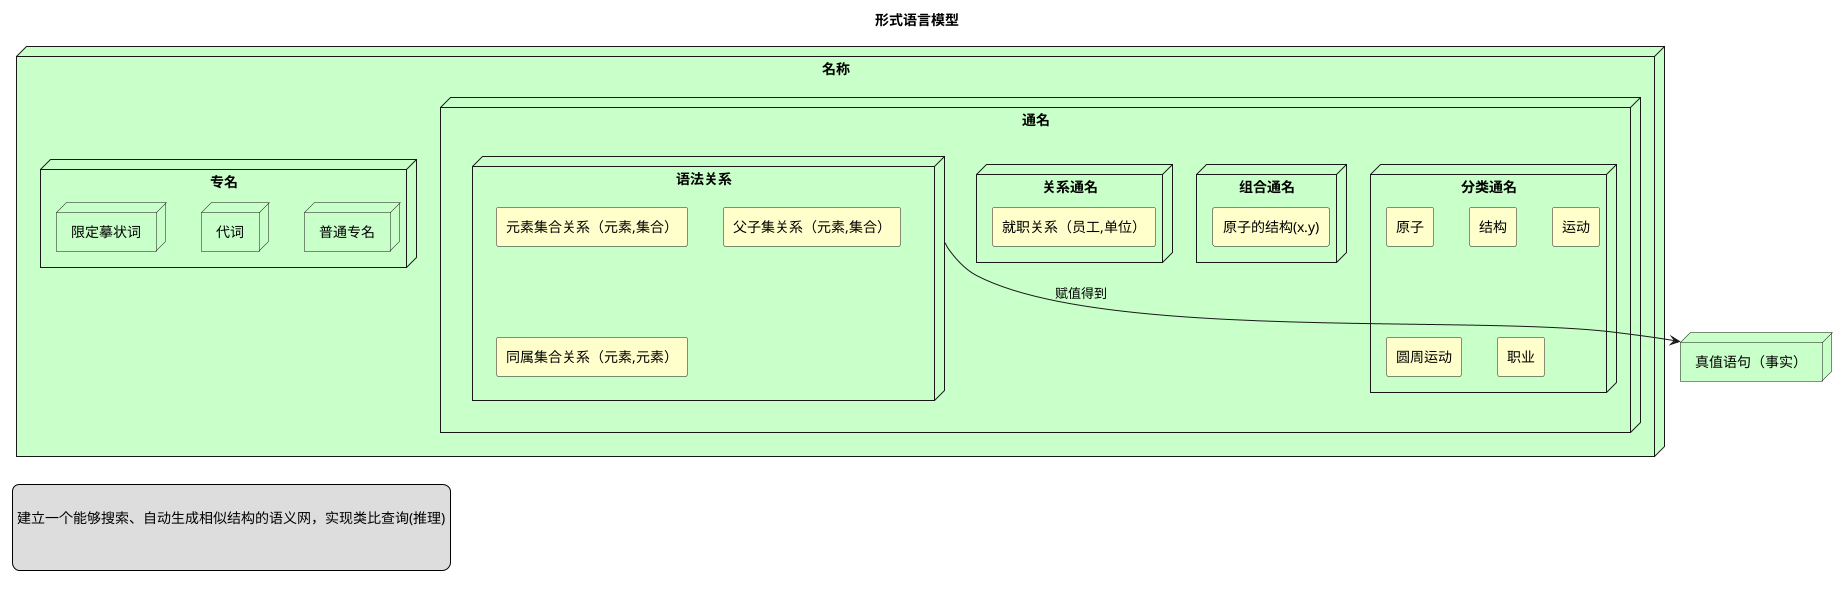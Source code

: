 @startuml

sprite $bProcess jar:archimate/business-process
sprite $aService jar:archimate/application-service
sprite $aComponent jar:archimate/application-component
sprite $bEvent jar:archimate/business-event
sprite $aEquipment jar:archimate/physical-equipment

title 形式语言模型

node  "名称" #TECHNOLOGY{

    node  "通名" #TECHNOLOGY{

        node  "分类通名" as 分类通名 #TECHNOLOGY{
            archimate #Business "原子"
            archimate #Business "结构"
            archimate #Business "运动"
            archimate #Business "圆周运动"
            archimate #Business "职业"
        }

        node  "组合通名" as 组合通名  #TECHNOLOGY{
            archimate #Business "原子的结构(x.y)"
        }

        node  "关系通名" as 关系通名 #TECHNOLOGY{
            archimate #Business "就职关系（员工,单位）"
        }

        node  "语法关系" as 语法关系 #TECHNOLOGY{
            archimate #Business "元素集合关系（元素,集合）"
            archimate #Business "父子集关系（元素,集合）"
            archimate #Business "同属集合关系（元素,元素）"
        }
    }

    node  "专名" #TECHNOLOGY{
        node  "普通专名" #TECHNOLOGY{

        }

        node  "代词" #TECHNOLOGY{

        }

        node  "限定摹状词" #TECHNOLOGY{

        }
    }
}

node  "真值语句（事实）" as 真值语句 #TECHNOLOGY{

}

语法关系 --> 真值语句:赋值得到







legend left

建立一个能够搜索、自动生成相似结构的语义网，实现类比查询(推理)


endlegend

@enduml
